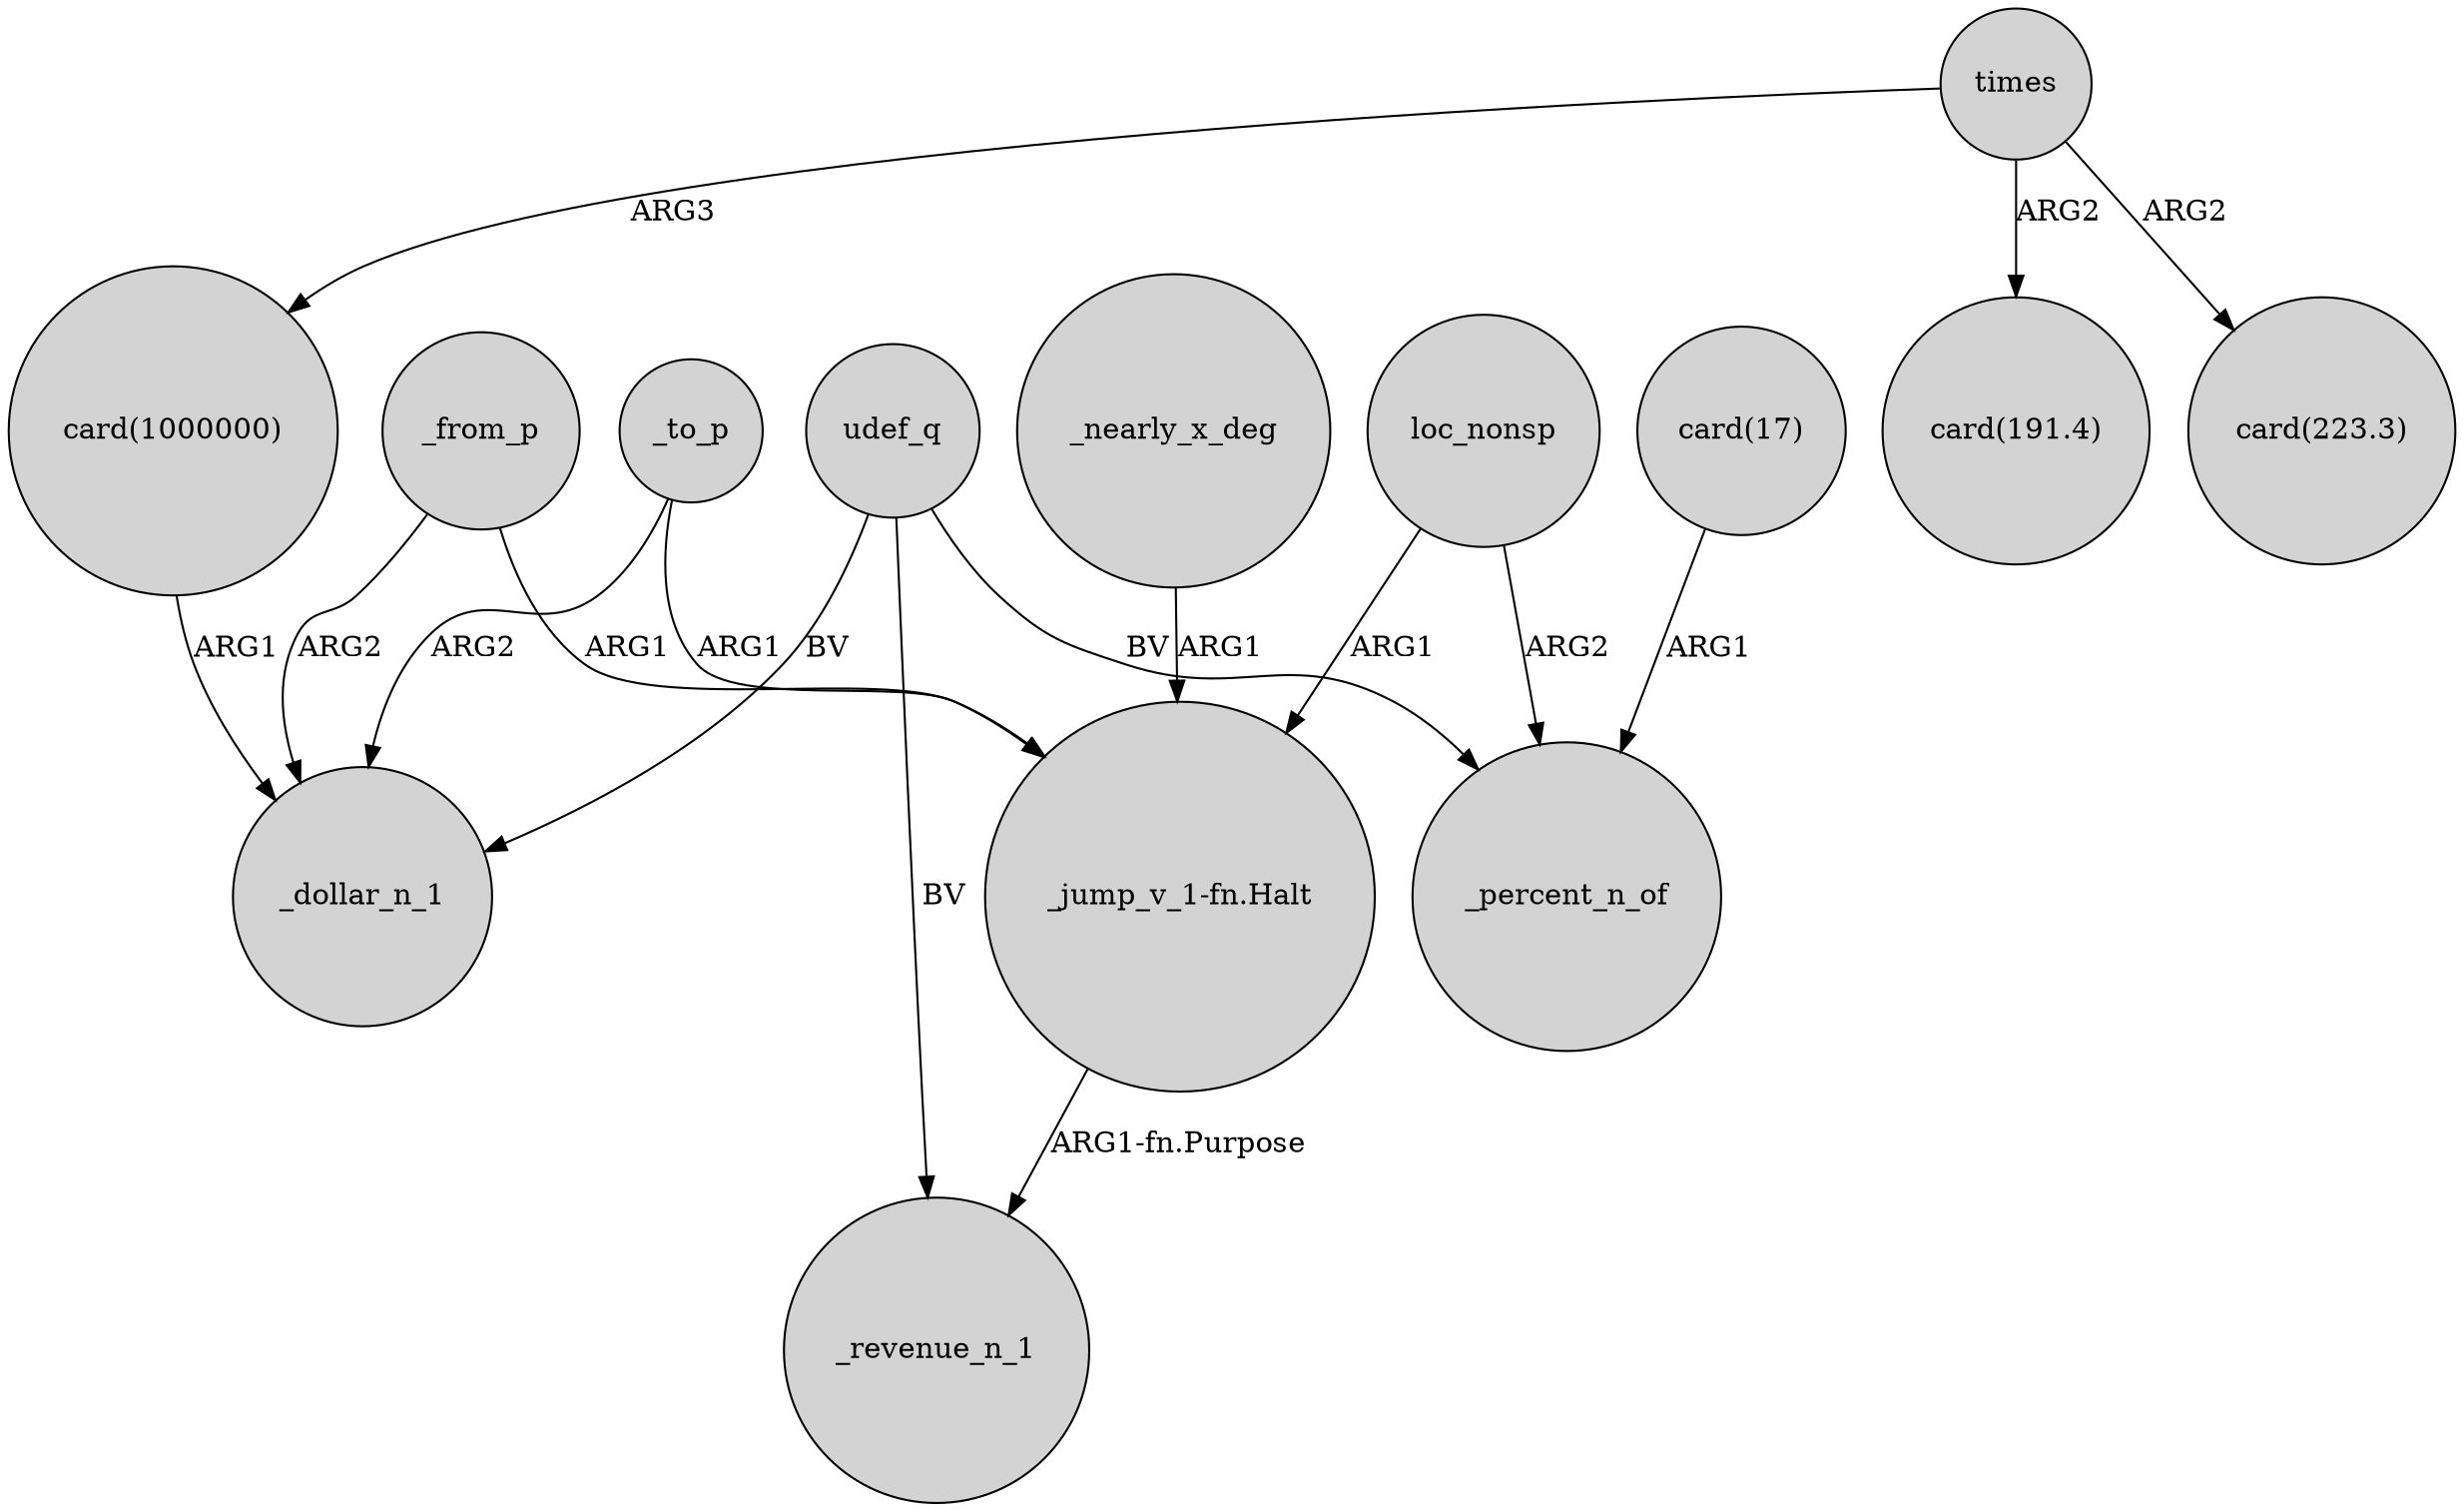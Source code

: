 digraph {
	node [shape=circle style=filled]
	times -> "card(1000000)" [label=ARG3]
	_from_p -> _dollar_n_1 [label=ARG2]
	loc_nonsp -> "_jump_v_1-fn.Halt" [label=ARG1]
	udef_q -> _percent_n_of [label=BV]
	times -> "card(191.4)" [label=ARG2]
	_to_p -> _dollar_n_1 [label=ARG2]
	"_jump_v_1-fn.Halt" -> _revenue_n_1 [label="ARG1-fn.Purpose"]
	_from_p -> "_jump_v_1-fn.Halt" [label=ARG1]
	_nearly_x_deg -> "_jump_v_1-fn.Halt" [label=ARG1]
	udef_q -> _dollar_n_1 [label=BV]
	"card(1000000)" -> _dollar_n_1 [label=ARG1]
	udef_q -> _revenue_n_1 [label=BV]
	times -> "card(223.3)" [label=ARG2]
	"card(17)" -> _percent_n_of [label=ARG1]
	_to_p -> "_jump_v_1-fn.Halt" [label=ARG1]
	loc_nonsp -> _percent_n_of [label=ARG2]
}
